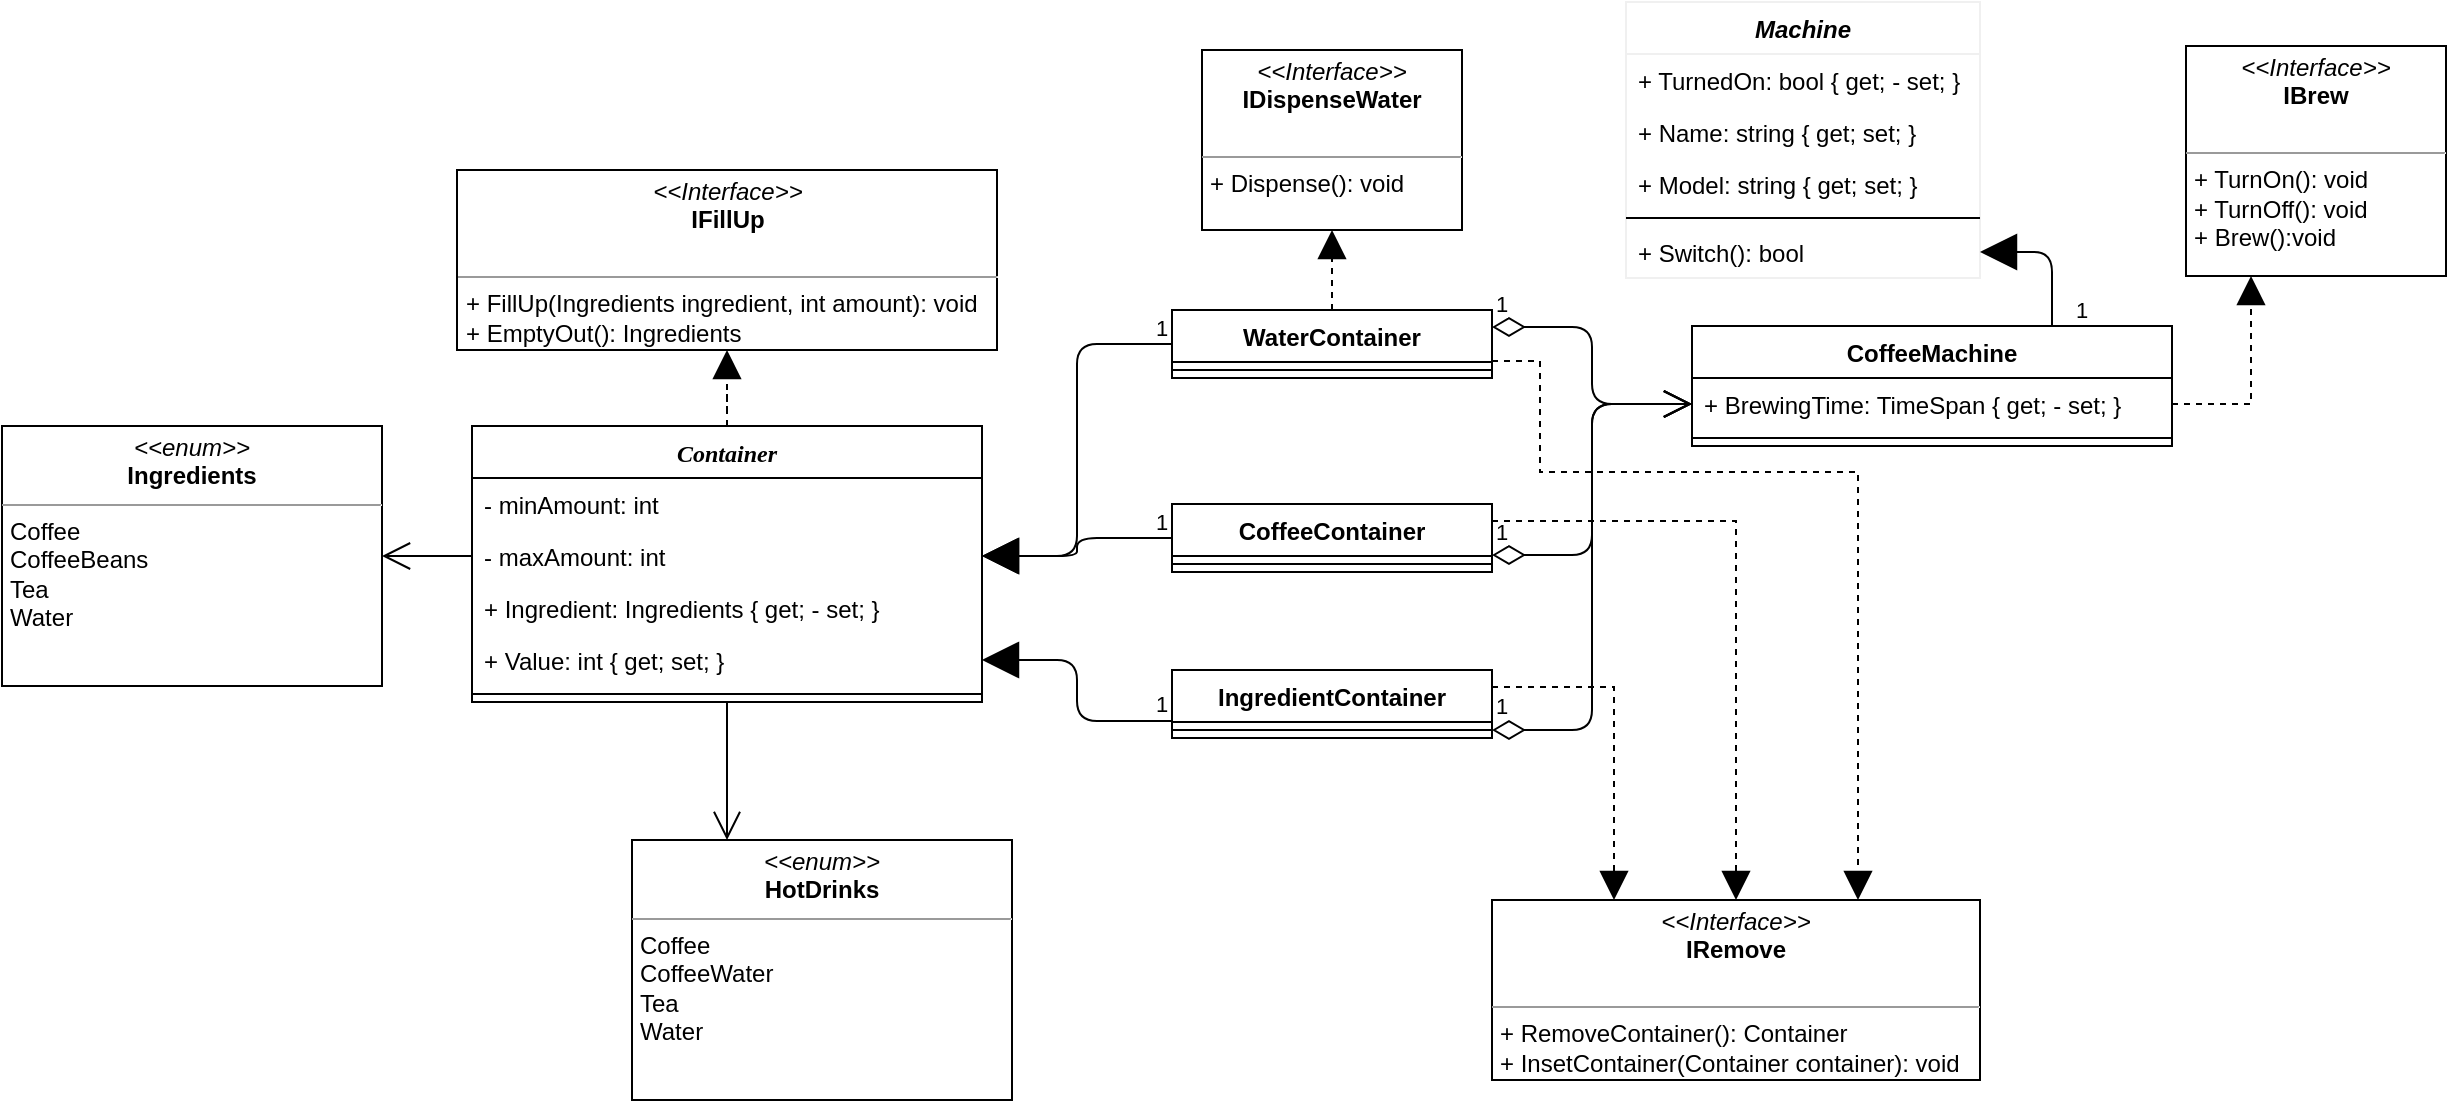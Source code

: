 <mxfile version="14.6.13" type="device"><diagram id="UkWZYOLAg8xxwm1OSkSY" name="Side-1"><mxGraphModel dx="2171" dy="1047" grid="0" gridSize="13" guides="1" tooltips="1" connect="1" arrows="1" fold="1" page="0" pageScale="1" pageWidth="827" pageHeight="1169" math="0" shadow="0"><root><mxCell id="0"/><mxCell id="1" parent="0"/><mxCell id="8fS_AqFAYr9VBcO0N6nb-1" value="CoffeeMachine" style="swimlane;fontStyle=1;align=center;verticalAlign=top;childLayout=stackLayout;horizontal=1;startSize=26;horizontalStack=0;resizeParent=1;resizeParentMax=0;resizeLast=0;collapsible=1;marginBottom=0;" vertex="1" parent="1"><mxGeometry x="370" y="58" width="240" height="60" as="geometry"/></mxCell><mxCell id="8fS_AqFAYr9VBcO0N6nb-2" value="+ BrewingTime: TimeSpan { get; - set; }" style="text;strokeColor=none;fillColor=none;align=left;verticalAlign=top;spacingLeft=4;spacingRight=4;overflow=hidden;rotatable=0;points=[[0,0.5],[1,0.5]];portConstraint=eastwest;" vertex="1" parent="8fS_AqFAYr9VBcO0N6nb-1"><mxGeometry y="26" width="240" height="26" as="geometry"/></mxCell><mxCell id="8fS_AqFAYr9VBcO0N6nb-3" value="" style="line;strokeWidth=1;fillColor=none;align=left;verticalAlign=middle;spacingTop=-1;spacingLeft=3;spacingRight=3;rotatable=0;labelPosition=right;points=[];portConstraint=eastwest;" vertex="1" parent="8fS_AqFAYr9VBcO0N6nb-1"><mxGeometry y="52" width="240" height="8" as="geometry"/></mxCell><mxCell id="8fS_AqFAYr9VBcO0N6nb-5" value="WaterContainer" style="swimlane;fontStyle=1;align=center;verticalAlign=top;childLayout=stackLayout;horizontal=1;startSize=26;horizontalStack=0;resizeParent=1;resizeParentMax=0;resizeLast=0;collapsible=1;marginBottom=0;" vertex="1" parent="1"><mxGeometry x="110" y="50" width="160" height="34" as="geometry"/></mxCell><mxCell id="8fS_AqFAYr9VBcO0N6nb-7" value="" style="line;strokeWidth=1;fillColor=none;align=left;verticalAlign=middle;spacingTop=-1;spacingLeft=3;spacingRight=3;rotatable=0;labelPosition=right;points=[];portConstraint=eastwest;" vertex="1" parent="8fS_AqFAYr9VBcO0N6nb-5"><mxGeometry y="26" width="160" height="8" as="geometry"/></mxCell><mxCell id="8fS_AqFAYr9VBcO0N6nb-9" value="IngredientContainer" style="swimlane;fontStyle=1;align=center;verticalAlign=top;childLayout=stackLayout;horizontal=1;startSize=26;horizontalStack=0;resizeParent=1;resizeParentMax=0;resizeLast=0;collapsible=1;marginBottom=0;" vertex="1" parent="1"><mxGeometry x="110" y="230" width="160" height="34" as="geometry"/></mxCell><mxCell id="8fS_AqFAYr9VBcO0N6nb-11" value="" style="line;strokeWidth=1;fillColor=none;align=left;verticalAlign=middle;spacingTop=-1;spacingLeft=3;spacingRight=3;rotatable=0;labelPosition=right;points=[];portConstraint=eastwest;" vertex="1" parent="8fS_AqFAYr9VBcO0N6nb-9"><mxGeometry y="26" width="160" height="8" as="geometry"/></mxCell><mxCell id="8fS_AqFAYr9VBcO0N6nb-13" value="CoffeeContainer" style="swimlane;fontStyle=1;align=center;verticalAlign=top;childLayout=stackLayout;horizontal=1;startSize=26;horizontalStack=0;resizeParent=1;resizeParentMax=0;resizeLast=0;collapsible=1;marginBottom=0;" vertex="1" parent="1"><mxGeometry x="110" y="147" width="160" height="34" as="geometry"/></mxCell><mxCell id="8fS_AqFAYr9VBcO0N6nb-15" value="" style="line;strokeWidth=1;fillColor=none;align=left;verticalAlign=middle;spacingTop=-1;spacingLeft=3;spacingRight=3;rotatable=0;labelPosition=right;points=[];portConstraint=eastwest;" vertex="1" parent="8fS_AqFAYr9VBcO0N6nb-13"><mxGeometry y="26" width="160" height="8" as="geometry"/></mxCell><mxCell id="8fS_AqFAYr9VBcO0N6nb-30" style="edgeStyle=orthogonalEdgeStyle;rounded=0;orthogonalLoop=1;jettySize=auto;html=1;entryX=0.5;entryY=1;entryDx=0;entryDy=0;endArrow=block;endFill=1;endSize=12;dashed=1;" edge="1" parent="1" source="8fS_AqFAYr9VBcO0N6nb-26" target="8fS_AqFAYr9VBcO0N6nb-45"><mxGeometry relative="1" as="geometry"><mxPoint x="-65" y="56" as="targetPoint"/></mxGeometry></mxCell><mxCell id="8fS_AqFAYr9VBcO0N6nb-26" value="Container" style="swimlane;fontStyle=3;align=center;verticalAlign=middle;childLayout=stackLayout;horizontal=1;startSize=26;horizontalStack=0;resizeParent=1;resizeParentMax=0;resizeLast=0;collapsible=1;marginBottom=0;fontFamily=Times New Roman;" vertex="1" parent="1"><mxGeometry x="-240" y="108" width="255" height="138" as="geometry"/></mxCell><mxCell id="8fS_AqFAYr9VBcO0N6nb-6" value="- minAmount: int" style="text;strokeColor=none;fillColor=none;align=left;verticalAlign=top;spacingLeft=4;spacingRight=4;overflow=hidden;rotatable=0;points=[[0,0.5],[1,0.5]];portConstraint=eastwest;" vertex="1" parent="8fS_AqFAYr9VBcO0N6nb-26"><mxGeometry y="26" width="255" height="26" as="geometry"/></mxCell><mxCell id="8fS_AqFAYr9VBcO0N6nb-18" value="- maxAmount: int" style="text;strokeColor=none;fillColor=none;align=left;verticalAlign=top;spacingLeft=4;spacingRight=4;overflow=hidden;rotatable=0;points=[[0,0.5],[1,0.5]];portConstraint=eastwest;" vertex="1" parent="8fS_AqFAYr9VBcO0N6nb-26"><mxGeometry y="52" width="255" height="26" as="geometry"/></mxCell><mxCell id="8fS_AqFAYr9VBcO0N6nb-48" value="+ Ingredient: Ingredients { get; - set; }" style="text;strokeColor=none;fillColor=none;align=left;verticalAlign=top;spacingLeft=4;spacingRight=4;overflow=hidden;rotatable=0;points=[[0,0.5],[1,0.5]];portConstraint=eastwest;" vertex="1" parent="8fS_AqFAYr9VBcO0N6nb-26"><mxGeometry y="78" width="255" height="26" as="geometry"/></mxCell><mxCell id="8fS_AqFAYr9VBcO0N6nb-17" value="+ Value: int { get; set; }" style="text;strokeColor=none;fillColor=none;align=left;verticalAlign=top;spacingLeft=4;spacingRight=4;overflow=hidden;rotatable=0;points=[[0,0.5],[1,0.5]];portConstraint=eastwest;" vertex="1" parent="8fS_AqFAYr9VBcO0N6nb-26"><mxGeometry y="104" width="255" height="26" as="geometry"/></mxCell><mxCell id="8fS_AqFAYr9VBcO0N6nb-28" value="" style="line;strokeWidth=1;fillColor=none;align=left;verticalAlign=middle;spacingTop=-1;spacingLeft=3;spacingRight=3;rotatable=0;labelPosition=right;points=[];portConstraint=eastwest;" vertex="1" parent="8fS_AqFAYr9VBcO0N6nb-26"><mxGeometry y="130" width="255" height="8" as="geometry"/></mxCell><mxCell id="8fS_AqFAYr9VBcO0N6nb-42" value="1" style="endArrow=open;html=1;endSize=12;startArrow=diamondThin;startSize=14;startFill=0;edgeStyle=orthogonalEdgeStyle;align=left;verticalAlign=bottom;exitX=1;exitY=0.25;exitDx=0;exitDy=0;entryX=0;entryY=0.5;entryDx=0;entryDy=0;" edge="1" parent="1" source="8fS_AqFAYr9VBcO0N6nb-5" target="8fS_AqFAYr9VBcO0N6nb-2"><mxGeometry x="-1" y="3" relative="1" as="geometry"><mxPoint x="270" y="97" as="sourcePoint"/><mxPoint x="360" y="130" as="targetPoint"/></mxGeometry></mxCell><mxCell id="8fS_AqFAYr9VBcO0N6nb-43" value="1" style="endArrow=open;html=1;endSize=12;startArrow=diamondThin;startSize=14;startFill=0;edgeStyle=orthogonalEdgeStyle;align=left;verticalAlign=bottom;exitX=1;exitY=0.75;exitDx=0;exitDy=0;entryX=0;entryY=0.5;entryDx=0;entryDy=0;" edge="1" parent="1" source="8fS_AqFAYr9VBcO0N6nb-13" target="8fS_AqFAYr9VBcO0N6nb-2"><mxGeometry x="-1" y="3" relative="1" as="geometry"><mxPoint x="270" y="194" as="sourcePoint"/><mxPoint x="410" y="230" as="targetPoint"/></mxGeometry></mxCell><mxCell id="8fS_AqFAYr9VBcO0N6nb-44" value="1" style="endArrow=open;html=1;endSize=12;startArrow=diamondThin;startSize=14;startFill=0;edgeStyle=orthogonalEdgeStyle;align=left;verticalAlign=bottom;entryX=0;entryY=0.5;entryDx=0;entryDy=0;" edge="1" parent="1" source="8fS_AqFAYr9VBcO0N6nb-11" target="8fS_AqFAYr9VBcO0N6nb-2"><mxGeometry x="-1" y="3" relative="1" as="geometry"><mxPoint x="270" y="269" as="sourcePoint"/><mxPoint x="390" y="117" as="targetPoint"/></mxGeometry></mxCell><mxCell id="8fS_AqFAYr9VBcO0N6nb-45" value="&lt;p style=&quot;margin: 0px ; margin-top: 4px ; text-align: center&quot;&gt;&lt;i&gt;&amp;lt;&amp;lt;Interface&amp;gt;&amp;gt;&lt;/i&gt;&lt;br&gt;&lt;b&gt;IFillUp&lt;/b&gt;&lt;/p&gt;&lt;br&gt;&lt;hr size=&quot;1&quot;&gt;&lt;p style=&quot;margin: 0px ; margin-left: 4px&quot;&gt;+ FillUp(Ingredients ingredient, int amount): void&lt;/p&gt;&lt;p style=&quot;margin: 0px ; margin-left: 4px&quot;&gt;+ EmptyOut(): Ingredients&lt;/p&gt;" style="verticalAlign=top;align=left;overflow=fill;fontSize=12;fontFamily=Helvetica;html=1;" vertex="1" parent="1"><mxGeometry x="-247.5" y="-20" width="270" height="90" as="geometry"/></mxCell><mxCell id="8fS_AqFAYr9VBcO0N6nb-46" value="&lt;p style=&quot;margin: 0px ; margin-top: 4px ; text-align: center&quot;&gt;&lt;i&gt;&amp;lt;&amp;lt;enum&amp;gt;&amp;gt;&lt;/i&gt;&lt;br&gt;&lt;b&gt;Ingredients&lt;/b&gt;&lt;/p&gt;&lt;hr size=&quot;1&quot;&gt;&lt;p style=&quot;margin: 0px ; margin-left: 4px&quot;&gt;Coffee&lt;/p&gt;&lt;p style=&quot;margin: 0px ; margin-left: 4px&quot;&gt;CoffeeBeans&lt;/p&gt;&lt;p style=&quot;margin: 0px ; margin-left: 4px&quot;&gt;Tea&lt;/p&gt;&lt;p style=&quot;margin: 0px ; margin-left: 4px&quot;&gt;Water&lt;/p&gt;" style="verticalAlign=top;align=left;overflow=fill;fontSize=12;fontFamily=Helvetica;html=1;" vertex="1" parent="1"><mxGeometry x="-475" y="108" width="190" height="130" as="geometry"/></mxCell><mxCell id="8fS_AqFAYr9VBcO0N6nb-49" value="" style="endArrow=open;endFill=1;endSize=12;html=1;entryX=1;entryY=0.5;entryDx=0;entryDy=0;exitX=0;exitY=0.5;exitDx=0;exitDy=0;" edge="1" parent="1" source="8fS_AqFAYr9VBcO0N6nb-18" target="8fS_AqFAYr9VBcO0N6nb-46"><mxGeometry width="160" relative="1" as="geometry"><mxPoint x="-430" y="260" as="sourcePoint"/><mxPoint x="-270" y="260" as="targetPoint"/></mxGeometry></mxCell><mxCell id="8fS_AqFAYr9VBcO0N6nb-51" value="" style="endArrow=block;endFill=1;html=1;edgeStyle=orthogonalEdgeStyle;align=left;verticalAlign=top;endSize=16;entryX=1;entryY=0.5;entryDx=0;entryDy=0;exitX=0;exitY=0.5;exitDx=0;exitDy=0;" edge="1" parent="1" source="8fS_AqFAYr9VBcO0N6nb-13" target="8fS_AqFAYr9VBcO0N6nb-18"><mxGeometry x="-0.223" relative="1" as="geometry"><mxPoint x="110" y="194" as="sourcePoint"/><mxPoint x="15" y="199" as="targetPoint"/><mxPoint as="offset"/></mxGeometry></mxCell><mxCell id="8fS_AqFAYr9VBcO0N6nb-52" value="1" style="edgeLabel;resizable=0;html=1;align=left;verticalAlign=bottom;" connectable="0" vertex="1" parent="8fS_AqFAYr9VBcO0N6nb-51"><mxGeometry x="-1" relative="1" as="geometry"><mxPoint x="-10" as="offset"/></mxGeometry></mxCell><mxCell id="8fS_AqFAYr9VBcO0N6nb-53" value="" style="endArrow=block;endFill=1;html=1;edgeStyle=orthogonalEdgeStyle;align=left;verticalAlign=top;endSize=16;entryX=1;entryY=0.5;entryDx=0;entryDy=0;exitX=0;exitY=0.5;exitDx=0;exitDy=0;" edge="1" parent="1" source="8fS_AqFAYr9VBcO0N6nb-5" target="8fS_AqFAYr9VBcO0N6nb-18"><mxGeometry x="-0.223" relative="1" as="geometry"><mxPoint x="110" y="97" as="sourcePoint"/><mxPoint x="22.5" y="340" as="targetPoint"/><mxPoint as="offset"/></mxGeometry></mxCell><mxCell id="8fS_AqFAYr9VBcO0N6nb-54" value="1" style="edgeLabel;resizable=0;html=1;align=left;verticalAlign=bottom;" connectable="0" vertex="1" parent="8fS_AqFAYr9VBcO0N6nb-53"><mxGeometry x="-1" relative="1" as="geometry"><mxPoint x="-10" as="offset"/></mxGeometry></mxCell><mxCell id="8fS_AqFAYr9VBcO0N6nb-55" value="" style="endArrow=block;endFill=1;html=1;edgeStyle=orthogonalEdgeStyle;align=left;verticalAlign=top;endSize=16;entryX=1;entryY=0.5;entryDx=0;entryDy=0;exitX=0;exitY=0.75;exitDx=0;exitDy=0;" edge="1" parent="1" source="8fS_AqFAYr9VBcO0N6nb-9" target="8fS_AqFAYr9VBcO0N6nb-17"><mxGeometry x="-0.223" relative="1" as="geometry"><mxPoint x="110" y="245" as="sourcePoint"/><mxPoint x="22.5" y="350" as="targetPoint"/><mxPoint as="offset"/></mxGeometry></mxCell><mxCell id="8fS_AqFAYr9VBcO0N6nb-56" value="1" style="edgeLabel;resizable=0;html=1;align=left;verticalAlign=bottom;" connectable="0" vertex="1" parent="8fS_AqFAYr9VBcO0N6nb-55"><mxGeometry x="-1" relative="1" as="geometry"><mxPoint x="-10" as="offset"/></mxGeometry></mxCell><mxCell id="8fS_AqFAYr9VBcO0N6nb-57" value="&lt;p style=&quot;margin: 4px 0px 0px&quot;&gt;&lt;/p&gt;&lt;div style=&quot;text-align: center&quot;&gt;&lt;i&gt;&amp;lt;&amp;lt;Interface&amp;gt;&amp;gt;&lt;/i&gt;&lt;/div&gt;&lt;div style=&quot;text-align: center&quot;&gt;&lt;b&gt;IDispenseWater&lt;/b&gt;&lt;/div&gt;&lt;br&gt;&lt;hr size=&quot;1&quot;&gt;&lt;p style=&quot;margin: 0px ; margin-left: 4px&quot;&gt;+ Dispense(): void&lt;/p&gt;" style="verticalAlign=top;align=left;overflow=fill;fontSize=12;fontFamily=Helvetica;html=1;" vertex="1" parent="1"><mxGeometry x="125" y="-80" width="130" height="90" as="geometry"/></mxCell><mxCell id="8fS_AqFAYr9VBcO0N6nb-58" value="" style="endArrow=block;dashed=1;endFill=1;endSize=12;html=1;entryX=0.5;entryY=1;entryDx=0;entryDy=0;exitX=0.5;exitY=0;exitDx=0;exitDy=0;" edge="1" parent="1" source="8fS_AqFAYr9VBcO0N6nb-5" target="8fS_AqFAYr9VBcO0N6nb-57"><mxGeometry width="160" relative="1" as="geometry"><mxPoint x="-50" y="150" as="sourcePoint"/><mxPoint x="110" y="150" as="targetPoint"/></mxGeometry></mxCell><mxCell id="8fS_AqFAYr9VBcO0N6nb-64" value="Machine" style="swimlane;fontStyle=3;align=center;verticalAlign=top;childLayout=stackLayout;horizontal=1;startSize=26;horizontalStack=0;resizeParent=1;resizeParentMax=0;resizeLast=0;collapsible=1;marginBottom=0;strokeColor=#f0f0f0;" vertex="1" parent="1"><mxGeometry x="337" y="-104" width="177" height="138" as="geometry"/></mxCell><mxCell id="8fS_AqFAYr9VBcO0N6nb-80" value="+ TurnedOn: bool { get; - set; }" style="text;strokeColor=none;fillColor=none;align=left;verticalAlign=top;spacingLeft=4;spacingRight=4;overflow=hidden;rotatable=0;points=[[0,0.5],[1,0.5]];portConstraint=eastwest;" vertex="1" parent="8fS_AqFAYr9VBcO0N6nb-64"><mxGeometry y="26" width="177" height="26" as="geometry"/></mxCell><mxCell id="8fS_AqFAYr9VBcO0N6nb-65" value="+ Name: string { get; set; }" style="text;strokeColor=none;fillColor=none;align=left;verticalAlign=top;spacingLeft=4;spacingRight=4;overflow=hidden;rotatable=0;points=[[0,0.5],[1,0.5]];portConstraint=eastwest;" vertex="1" parent="8fS_AqFAYr9VBcO0N6nb-64"><mxGeometry y="52" width="177" height="26" as="geometry"/></mxCell><mxCell id="8fS_AqFAYr9VBcO0N6nb-69" value="+ Model: string { get; set; }" style="text;strokeColor=none;fillColor=none;align=left;verticalAlign=top;spacingLeft=4;spacingRight=4;overflow=hidden;rotatable=0;points=[[0,0.5],[1,0.5]];portConstraint=eastwest;" vertex="1" parent="8fS_AqFAYr9VBcO0N6nb-64"><mxGeometry y="78" width="177" height="26" as="geometry"/></mxCell><mxCell id="8fS_AqFAYr9VBcO0N6nb-66" value="" style="line;strokeWidth=1;fillColor=none;align=left;verticalAlign=middle;spacingTop=-1;spacingLeft=3;spacingRight=3;rotatable=0;labelPosition=right;points=[];portConstraint=eastwest;" vertex="1" parent="8fS_AqFAYr9VBcO0N6nb-64"><mxGeometry y="104" width="177" height="8" as="geometry"/></mxCell><mxCell id="8fS_AqFAYr9VBcO0N6nb-67" value="+ Switch(): bool" style="text;strokeColor=none;fillColor=none;align=left;verticalAlign=top;spacingLeft=4;spacingRight=4;overflow=hidden;rotatable=0;points=[[0,0.5],[1,0.5]];portConstraint=eastwest;" vertex="1" parent="8fS_AqFAYr9VBcO0N6nb-64"><mxGeometry y="112" width="177" height="26" as="geometry"/></mxCell><mxCell id="8fS_AqFAYr9VBcO0N6nb-73" value="" style="endArrow=block;endFill=1;html=1;edgeStyle=orthogonalEdgeStyle;align=left;verticalAlign=top;endSize=16;entryX=1;entryY=0.5;entryDx=0;entryDy=0;exitX=0.75;exitY=0;exitDx=0;exitDy=0;" edge="1" parent="1" source="8fS_AqFAYr9VBcO0N6nb-1" target="8fS_AqFAYr9VBcO0N6nb-67"><mxGeometry x="-0.223" relative="1" as="geometry"><mxPoint x="655" y="-13" as="sourcePoint"/><mxPoint x="560" y="63" as="targetPoint"/><mxPoint as="offset"/></mxGeometry></mxCell><mxCell id="8fS_AqFAYr9VBcO0N6nb-74" value="1" style="edgeLabel;resizable=0;html=1;align=left;verticalAlign=bottom;" connectable="0" vertex="1" parent="8fS_AqFAYr9VBcO0N6nb-73"><mxGeometry x="-1" relative="1" as="geometry"><mxPoint x="10" as="offset"/></mxGeometry></mxCell><mxCell id="8fS_AqFAYr9VBcO0N6nb-77" value="&lt;p style=&quot;margin: 4px 0px 0px&quot;&gt;&lt;/p&gt;&lt;div style=&quot;text-align: center&quot;&gt;&lt;i&gt;&amp;lt;&amp;lt;Interface&amp;gt;&amp;gt;&lt;/i&gt;&lt;/div&gt;&lt;div style=&quot;text-align: center&quot;&gt;&lt;b&gt;IBrew&lt;/b&gt;&lt;/div&gt;&lt;br&gt;&lt;hr size=&quot;1&quot;&gt;&lt;p style=&quot;margin: 0px ; margin-left: 4px&quot;&gt;+ TurnOn(): void&lt;/p&gt;&lt;p style=&quot;margin: 0px ; margin-left: 4px&quot;&gt;+ TurnOff(): void&lt;/p&gt;&lt;p style=&quot;margin: 0px ; margin-left: 4px&quot;&gt;+ Brew():void&amp;nbsp;&lt;/p&gt;" style="verticalAlign=top;align=left;overflow=fill;fontSize=12;fontFamily=Helvetica;html=1;" vertex="1" parent="1"><mxGeometry x="617" y="-82" width="130" height="115" as="geometry"/></mxCell><mxCell id="8fS_AqFAYr9VBcO0N6nb-81" style="edgeStyle=orthogonalEdgeStyle;rounded=0;orthogonalLoop=1;jettySize=auto;html=1;entryX=0.25;entryY=1;entryDx=0;entryDy=0;endArrow=block;endFill=1;endSize=12;dashed=1;exitX=1;exitY=0.5;exitDx=0;exitDy=0;" edge="1" parent="1" source="8fS_AqFAYr9VBcO0N6nb-2" target="8fS_AqFAYr9VBcO0N6nb-77"><mxGeometry relative="1" as="geometry"><mxPoint x="680" y="99" as="sourcePoint"/><mxPoint x="680" y="61" as="targetPoint"/></mxGeometry></mxCell><mxCell id="8fS_AqFAYr9VBcO0N6nb-86" value="&lt;p style=&quot;margin: 4px 0px 0px&quot;&gt;&lt;/p&gt;&lt;div style=&quot;text-align: center&quot;&gt;&lt;i&gt;&amp;lt;&amp;lt;Interface&amp;gt;&amp;gt;&lt;/i&gt;&lt;/div&gt;&lt;div style=&quot;text-align: center&quot;&gt;&lt;b&gt;IRemove&lt;/b&gt;&lt;/div&gt;&lt;br&gt;&lt;hr size=&quot;1&quot;&gt;&lt;p style=&quot;margin: 0px ; margin-left: 4px&quot;&gt;+ RemoveContainer(): Container&lt;/p&gt;&lt;p style=&quot;margin: 0px ; margin-left: 4px&quot;&gt;+ InsetContainer(Container container): void&lt;/p&gt;" style="verticalAlign=top;align=left;overflow=fill;fontSize=12;fontFamily=Helvetica;html=1;" vertex="1" parent="1"><mxGeometry x="270" y="345" width="244" height="90" as="geometry"/></mxCell><mxCell id="8fS_AqFAYr9VBcO0N6nb-87" style="edgeStyle=orthogonalEdgeStyle;rounded=0;orthogonalLoop=1;jettySize=auto;html=1;entryX=0.25;entryY=0;entryDx=0;entryDy=0;endArrow=block;endFill=1;endSize=12;dashed=1;exitX=1;exitY=0.25;exitDx=0;exitDy=0;" edge="1" parent="1" source="8fS_AqFAYr9VBcO0N6nb-9" target="8fS_AqFAYr9VBcO0N6nb-86"><mxGeometry relative="1" as="geometry"><mxPoint x="623" y="110" as="sourcePoint"/><mxPoint x="662.5" y="46" as="targetPoint"/></mxGeometry></mxCell><mxCell id="8fS_AqFAYr9VBcO0N6nb-88" style="edgeStyle=orthogonalEdgeStyle;rounded=0;orthogonalLoop=1;jettySize=auto;html=1;entryX=0.5;entryY=0;entryDx=0;entryDy=0;endArrow=block;endFill=1;endSize=12;dashed=1;exitX=1;exitY=0.25;exitDx=0;exitDy=0;" edge="1" parent="1" source="8fS_AqFAYr9VBcO0N6nb-13" target="8fS_AqFAYr9VBcO0N6nb-86"><mxGeometry relative="1" as="geometry"><mxPoint x="263" y="156" as="sourcePoint"/><mxPoint x="675.5" y="59" as="targetPoint"/></mxGeometry></mxCell><mxCell id="8fS_AqFAYr9VBcO0N6nb-89" style="edgeStyle=orthogonalEdgeStyle;rounded=0;orthogonalLoop=1;jettySize=auto;html=1;endArrow=block;endFill=1;endSize=12;dashed=1;exitX=1;exitY=0.75;exitDx=0;exitDy=0;entryX=0.75;entryY=0;entryDx=0;entryDy=0;" edge="1" parent="1" source="8fS_AqFAYr9VBcO0N6nb-5" target="8fS_AqFAYr9VBcO0N6nb-86"><mxGeometry relative="1" as="geometry"><mxPoint x="649" y="136" as="sourcePoint"/><mxPoint x="377" y="338" as="targetPoint"/><Array as="points"><mxPoint x="294" y="75"/><mxPoint x="294" y="131"/><mxPoint x="453" y="131"/></Array></mxGeometry></mxCell><mxCell id="8fS_AqFAYr9VBcO0N6nb-90" value="&lt;p style=&quot;margin: 0px ; margin-top: 4px ; text-align: center&quot;&gt;&lt;i&gt;&amp;lt;&amp;lt;enum&amp;gt;&amp;gt;&lt;/i&gt;&lt;br&gt;&lt;b&gt;HotDrinks&lt;/b&gt;&lt;/p&gt;&lt;hr size=&quot;1&quot;&gt;&lt;p style=&quot;margin: 0px ; margin-left: 4px&quot;&gt;Coffee&lt;/p&gt;&lt;p style=&quot;margin: 0px ; margin-left: 4px&quot;&gt;&lt;span&gt;CoffeeWater&lt;/span&gt;&lt;br&gt;&lt;/p&gt;&lt;p style=&quot;margin: 0px ; margin-left: 4px&quot;&gt;Tea&lt;/p&gt;&lt;p style=&quot;margin: 0px ; margin-left: 4px&quot;&gt;Water&lt;/p&gt;" style="verticalAlign=top;align=left;overflow=fill;fontSize=12;fontFamily=Helvetica;html=1;" vertex="1" parent="1"><mxGeometry x="-160" y="315" width="190" height="130" as="geometry"/></mxCell><mxCell id="8fS_AqFAYr9VBcO0N6nb-91" value="" style="endArrow=open;endFill=1;endSize=12;html=1;fontFamily=Times New Roman;entryX=0.25;entryY=0;entryDx=0;entryDy=0;" edge="1" parent="1" source="8fS_AqFAYr9VBcO0N6nb-28" target="8fS_AqFAYr9VBcO0N6nb-90"><mxGeometry width="160" relative="1" as="geometry"><mxPoint x="-277" y="301" as="sourcePoint"/><mxPoint x="-117" y="301" as="targetPoint"/></mxGeometry></mxCell></root></mxGraphModel></diagram></mxfile>